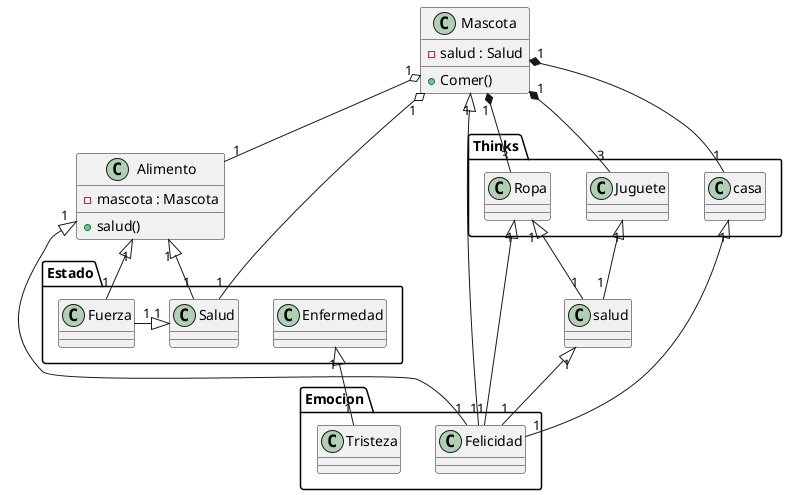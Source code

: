 @startuml mascota 

class Mascota{
    - salud : Salud
    +Comer()
    } 
class Alimento{
    -mascota : Mascota
    +salud()
}
Package Estado{
class Salud 
Class Fuerza
class Enfermedad
}

Package Emocion{
class Tristeza
class Felicidad
}

Package Thinks{
class Ropa 
class casa
class Juguete
}
Mascota "1" o-- "1" Alimento
Mascota "1" o-- "1" Salud
Alimento "1" <|-- "1" Salud
Alimento  "1" <|- "1"Felicidad
Alimento "1" <|- "1" Fuerza
Enfermedad "1"<|- "1" Tristeza
Salud "1" <|- "1" Fuerza
Ropa "1" <|- "1" Felicidad
Ropa "1" <|- "1" salud
Mascota "1" *-- "1" casa
casa "1" <|-- "1" Felicidad 
salud "1" <|-- "1" Felicidad
Mascota "1" *-- "3" Ropa
Mascota "1" <|-- "1"Felicidad
Mascota "1" *-- "3" Juguete
Juguete "1" <|-- "1" salud
@enduml
